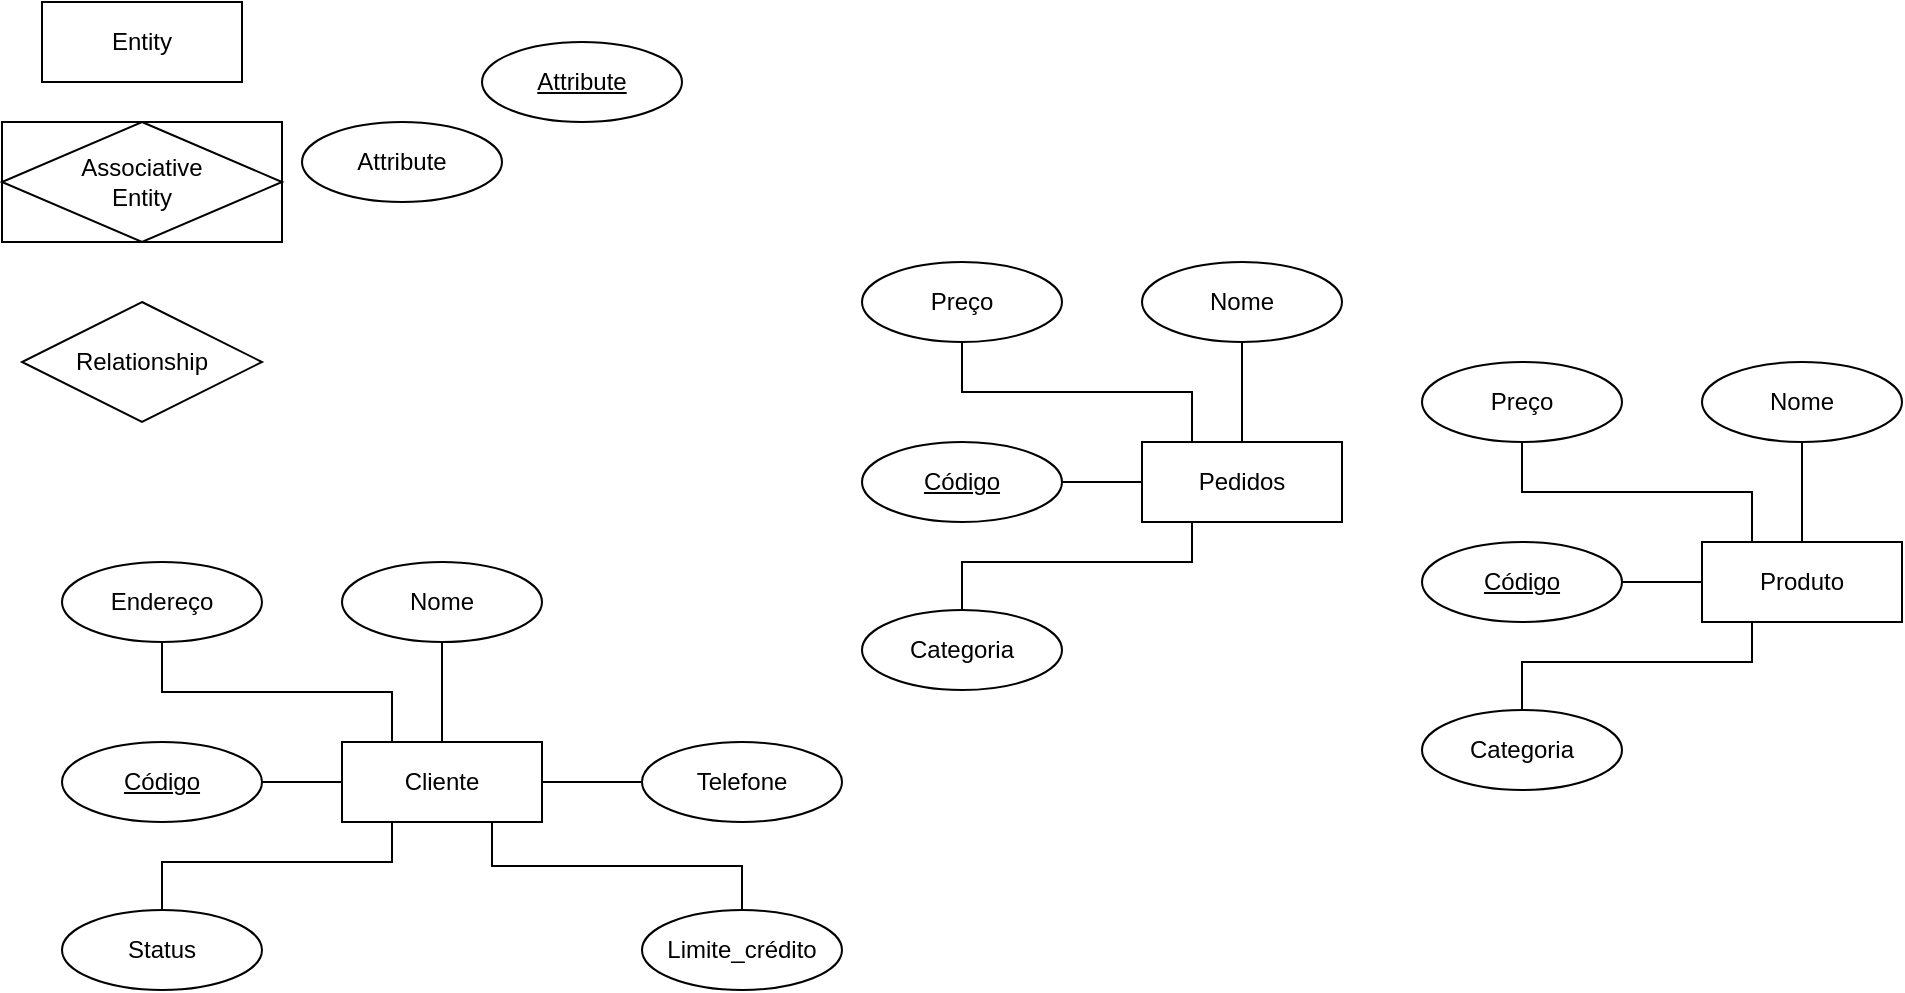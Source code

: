 <mxfile version="15.8.3" type="github">
  <diagram id="EmkjScnBPKMGXcVBKyCI" name="Page-1">
    <mxGraphModel dx="868" dy="496" grid="1" gridSize="10" guides="1" tooltips="1" connect="1" arrows="1" fold="1" page="1" pageScale="1" pageWidth="1169" pageHeight="827" math="0" shadow="0">
      <root>
        <mxCell id="0" />
        <mxCell id="1" parent="0" />
        <mxCell id="2Pvz_bqnGeRoUUYmAPV5-1" value="Relationship" style="shape=rhombus;perimeter=rhombusPerimeter;whiteSpace=wrap;html=1;align=center;" vertex="1" parent="1">
          <mxGeometry x="20" y="290" width="120" height="60" as="geometry" />
        </mxCell>
        <mxCell id="2Pvz_bqnGeRoUUYmAPV5-2" value="Attribute" style="ellipse;whiteSpace=wrap;html=1;align=center;" vertex="1" parent="1">
          <mxGeometry x="160" y="200" width="100" height="40" as="geometry" />
        </mxCell>
        <mxCell id="2Pvz_bqnGeRoUUYmAPV5-3" value="Entity" style="whiteSpace=wrap;html=1;align=center;" vertex="1" parent="1">
          <mxGeometry x="30" y="140" width="100" height="40" as="geometry" />
        </mxCell>
        <mxCell id="2Pvz_bqnGeRoUUYmAPV5-4" value="Associative&#xa;Entity" style="shape=associativeEntity;whiteSpace=wrap;html=1;align=center;" vertex="1" parent="1">
          <mxGeometry x="10" y="200" width="140" height="60" as="geometry" />
        </mxCell>
        <mxCell id="2Pvz_bqnGeRoUUYmAPV5-5" value="Attribute" style="ellipse;whiteSpace=wrap;html=1;align=center;fontStyle=4;" vertex="1" parent="1">
          <mxGeometry x="250" y="160" width="100" height="40" as="geometry" />
        </mxCell>
        <mxCell id="2Pvz_bqnGeRoUUYmAPV5-11" style="edgeStyle=orthogonalEdgeStyle;rounded=0;orthogonalLoop=1;jettySize=auto;html=1;exitX=0.5;exitY=0;exitDx=0;exitDy=0;entryX=0.5;entryY=1;entryDx=0;entryDy=0;endArrow=none;endFill=0;" edge="1" parent="1" source="2Pvz_bqnGeRoUUYmAPV5-6" target="2Pvz_bqnGeRoUUYmAPV5-7">
          <mxGeometry relative="1" as="geometry" />
        </mxCell>
        <mxCell id="2Pvz_bqnGeRoUUYmAPV5-13" style="edgeStyle=orthogonalEdgeStyle;rounded=0;orthogonalLoop=1;jettySize=auto;html=1;exitX=0;exitY=0.5;exitDx=0;exitDy=0;entryX=1;entryY=0.5;entryDx=0;entryDy=0;endArrow=none;endFill=0;" edge="1" parent="1" source="2Pvz_bqnGeRoUUYmAPV5-6" target="2Pvz_bqnGeRoUUYmAPV5-8">
          <mxGeometry relative="1" as="geometry" />
        </mxCell>
        <mxCell id="2Pvz_bqnGeRoUUYmAPV5-17" style="edgeStyle=orthogonalEdgeStyle;rounded=0;orthogonalLoop=1;jettySize=auto;html=1;exitX=0.25;exitY=1;exitDx=0;exitDy=0;entryX=0.5;entryY=0;entryDx=0;entryDy=0;endArrow=none;endFill=0;" edge="1" parent="1" source="2Pvz_bqnGeRoUUYmAPV5-6" target="2Pvz_bqnGeRoUUYmAPV5-9">
          <mxGeometry relative="1" as="geometry">
            <Array as="points">
              <mxPoint x="885" y="470" />
              <mxPoint x="770" y="470" />
            </Array>
          </mxGeometry>
        </mxCell>
        <mxCell id="2Pvz_bqnGeRoUUYmAPV5-6" value="Produto" style="whiteSpace=wrap;html=1;align=center;" vertex="1" parent="1">
          <mxGeometry x="860" y="410" width="100" height="40" as="geometry" />
        </mxCell>
        <mxCell id="2Pvz_bqnGeRoUUYmAPV5-7" value="Nome" style="ellipse;whiteSpace=wrap;html=1;align=center;" vertex="1" parent="1">
          <mxGeometry x="860" y="320" width="100" height="40" as="geometry" />
        </mxCell>
        <mxCell id="2Pvz_bqnGeRoUUYmAPV5-8" value="Código" style="ellipse;whiteSpace=wrap;html=1;align=center;fontStyle=4;" vertex="1" parent="1">
          <mxGeometry x="720" y="410" width="100" height="40" as="geometry" />
        </mxCell>
        <mxCell id="2Pvz_bqnGeRoUUYmAPV5-9" value="Categoria" style="ellipse;whiteSpace=wrap;html=1;align=center;" vertex="1" parent="1">
          <mxGeometry x="720" y="494" width="100" height="40" as="geometry" />
        </mxCell>
        <mxCell id="2Pvz_bqnGeRoUUYmAPV5-16" style="edgeStyle=orthogonalEdgeStyle;rounded=0;orthogonalLoop=1;jettySize=auto;html=1;exitX=0.5;exitY=1;exitDx=0;exitDy=0;entryX=0.25;entryY=0;entryDx=0;entryDy=0;endArrow=none;endFill=0;" edge="1" parent="1" source="2Pvz_bqnGeRoUUYmAPV5-10" target="2Pvz_bqnGeRoUUYmAPV5-6">
          <mxGeometry relative="1" as="geometry" />
        </mxCell>
        <mxCell id="2Pvz_bqnGeRoUUYmAPV5-10" value="Preço" style="ellipse;whiteSpace=wrap;html=1;align=center;" vertex="1" parent="1">
          <mxGeometry x="720" y="320" width="100" height="40" as="geometry" />
        </mxCell>
        <mxCell id="2Pvz_bqnGeRoUUYmAPV5-18" style="edgeStyle=orthogonalEdgeStyle;rounded=0;orthogonalLoop=1;jettySize=auto;html=1;exitX=0.5;exitY=0;exitDx=0;exitDy=0;entryX=0.5;entryY=1;entryDx=0;entryDy=0;endArrow=none;endFill=0;" edge="1" parent="1" source="2Pvz_bqnGeRoUUYmAPV5-21" target="2Pvz_bqnGeRoUUYmAPV5-22">
          <mxGeometry relative="1" as="geometry" />
        </mxCell>
        <mxCell id="2Pvz_bqnGeRoUUYmAPV5-19" style="edgeStyle=orthogonalEdgeStyle;rounded=0;orthogonalLoop=1;jettySize=auto;html=1;exitX=0;exitY=0.5;exitDx=0;exitDy=0;entryX=1;entryY=0.5;entryDx=0;entryDy=0;endArrow=none;endFill=0;" edge="1" parent="1" source="2Pvz_bqnGeRoUUYmAPV5-21" target="2Pvz_bqnGeRoUUYmAPV5-23">
          <mxGeometry relative="1" as="geometry" />
        </mxCell>
        <mxCell id="2Pvz_bqnGeRoUUYmAPV5-20" style="edgeStyle=orthogonalEdgeStyle;rounded=0;orthogonalLoop=1;jettySize=auto;html=1;exitX=0.25;exitY=1;exitDx=0;exitDy=0;entryX=0.5;entryY=0;entryDx=0;entryDy=0;endArrow=none;endFill=0;" edge="1" parent="1" source="2Pvz_bqnGeRoUUYmAPV5-21" target="2Pvz_bqnGeRoUUYmAPV5-24">
          <mxGeometry relative="1" as="geometry">
            <Array as="points">
              <mxPoint x="205" y="570" />
              <mxPoint x="90" y="570" />
            </Array>
          </mxGeometry>
        </mxCell>
        <mxCell id="2Pvz_bqnGeRoUUYmAPV5-32" style="edgeStyle=orthogonalEdgeStyle;rounded=0;orthogonalLoop=1;jettySize=auto;html=1;exitX=0.75;exitY=1;exitDx=0;exitDy=0;entryX=0.5;entryY=0;entryDx=0;entryDy=0;endArrow=none;endFill=0;" edge="1" parent="1" source="2Pvz_bqnGeRoUUYmAPV5-21" target="2Pvz_bqnGeRoUUYmAPV5-30">
          <mxGeometry relative="1" as="geometry" />
        </mxCell>
        <mxCell id="2Pvz_bqnGeRoUUYmAPV5-21" value="Cliente" style="whiteSpace=wrap;html=1;align=center;" vertex="1" parent="1">
          <mxGeometry x="180" y="510" width="100" height="40" as="geometry" />
        </mxCell>
        <mxCell id="2Pvz_bqnGeRoUUYmAPV5-22" value="Nome" style="ellipse;whiteSpace=wrap;html=1;align=center;" vertex="1" parent="1">
          <mxGeometry x="180" y="420" width="100" height="40" as="geometry" />
        </mxCell>
        <mxCell id="2Pvz_bqnGeRoUUYmAPV5-23" value="Código" style="ellipse;whiteSpace=wrap;html=1;align=center;fontStyle=4;" vertex="1" parent="1">
          <mxGeometry x="40" y="510" width="100" height="40" as="geometry" />
        </mxCell>
        <mxCell id="2Pvz_bqnGeRoUUYmAPV5-24" value="Status" style="ellipse;whiteSpace=wrap;html=1;align=center;" vertex="1" parent="1">
          <mxGeometry x="40" y="594" width="100" height="40" as="geometry" />
        </mxCell>
        <mxCell id="2Pvz_bqnGeRoUUYmAPV5-25" style="edgeStyle=orthogonalEdgeStyle;rounded=0;orthogonalLoop=1;jettySize=auto;html=1;exitX=0.5;exitY=1;exitDx=0;exitDy=0;entryX=0.25;entryY=0;entryDx=0;entryDy=0;endArrow=none;endFill=0;" edge="1" parent="1" source="2Pvz_bqnGeRoUUYmAPV5-26" target="2Pvz_bqnGeRoUUYmAPV5-21">
          <mxGeometry relative="1" as="geometry" />
        </mxCell>
        <mxCell id="2Pvz_bqnGeRoUUYmAPV5-26" value="Endereço" style="ellipse;whiteSpace=wrap;html=1;align=center;" vertex="1" parent="1">
          <mxGeometry x="40" y="420" width="100" height="40" as="geometry" />
        </mxCell>
        <mxCell id="2Pvz_bqnGeRoUUYmAPV5-29" style="edgeStyle=orthogonalEdgeStyle;rounded=0;orthogonalLoop=1;jettySize=auto;html=1;exitX=0;exitY=0.5;exitDx=0;exitDy=0;entryX=1;entryY=0.5;entryDx=0;entryDy=0;endArrow=none;endFill=0;" edge="1" parent="1" source="2Pvz_bqnGeRoUUYmAPV5-27" target="2Pvz_bqnGeRoUUYmAPV5-21">
          <mxGeometry relative="1" as="geometry" />
        </mxCell>
        <mxCell id="2Pvz_bqnGeRoUUYmAPV5-27" value="Telefone" style="ellipse;whiteSpace=wrap;html=1;align=center;" vertex="1" parent="1">
          <mxGeometry x="330" y="510" width="100" height="40" as="geometry" />
        </mxCell>
        <mxCell id="2Pvz_bqnGeRoUUYmAPV5-30" value="Limite_crédito" style="ellipse;whiteSpace=wrap;html=1;align=center;" vertex="1" parent="1">
          <mxGeometry x="330" y="594" width="100" height="40" as="geometry" />
        </mxCell>
        <mxCell id="2Pvz_bqnGeRoUUYmAPV5-33" style="edgeStyle=orthogonalEdgeStyle;rounded=0;orthogonalLoop=1;jettySize=auto;html=1;exitX=0.5;exitY=0;exitDx=0;exitDy=0;entryX=0.5;entryY=1;entryDx=0;entryDy=0;endArrow=none;endFill=0;" edge="1" parent="1" source="2Pvz_bqnGeRoUUYmAPV5-36" target="2Pvz_bqnGeRoUUYmAPV5-37">
          <mxGeometry relative="1" as="geometry" />
        </mxCell>
        <mxCell id="2Pvz_bqnGeRoUUYmAPV5-34" style="edgeStyle=orthogonalEdgeStyle;rounded=0;orthogonalLoop=1;jettySize=auto;html=1;exitX=0;exitY=0.5;exitDx=0;exitDy=0;entryX=1;entryY=0.5;entryDx=0;entryDy=0;endArrow=none;endFill=0;" edge="1" parent="1" source="2Pvz_bqnGeRoUUYmAPV5-36" target="2Pvz_bqnGeRoUUYmAPV5-38">
          <mxGeometry relative="1" as="geometry" />
        </mxCell>
        <mxCell id="2Pvz_bqnGeRoUUYmAPV5-35" style="edgeStyle=orthogonalEdgeStyle;rounded=0;orthogonalLoop=1;jettySize=auto;html=1;exitX=0.25;exitY=1;exitDx=0;exitDy=0;entryX=0.5;entryY=0;entryDx=0;entryDy=0;endArrow=none;endFill=0;" edge="1" parent="1" source="2Pvz_bqnGeRoUUYmAPV5-36" target="2Pvz_bqnGeRoUUYmAPV5-39">
          <mxGeometry relative="1" as="geometry">
            <Array as="points">
              <mxPoint x="605" y="420" />
              <mxPoint x="490" y="420" />
            </Array>
          </mxGeometry>
        </mxCell>
        <mxCell id="2Pvz_bqnGeRoUUYmAPV5-36" value="Pedidos" style="whiteSpace=wrap;html=1;align=center;" vertex="1" parent="1">
          <mxGeometry x="580" y="360" width="100" height="40" as="geometry" />
        </mxCell>
        <mxCell id="2Pvz_bqnGeRoUUYmAPV5-37" value="Nome" style="ellipse;whiteSpace=wrap;html=1;align=center;" vertex="1" parent="1">
          <mxGeometry x="580" y="270" width="100" height="40" as="geometry" />
        </mxCell>
        <mxCell id="2Pvz_bqnGeRoUUYmAPV5-38" value="Código" style="ellipse;whiteSpace=wrap;html=1;align=center;fontStyle=4;" vertex="1" parent="1">
          <mxGeometry x="440" y="360" width="100" height="40" as="geometry" />
        </mxCell>
        <mxCell id="2Pvz_bqnGeRoUUYmAPV5-39" value="Categoria" style="ellipse;whiteSpace=wrap;html=1;align=center;" vertex="1" parent="1">
          <mxGeometry x="440" y="444" width="100" height="40" as="geometry" />
        </mxCell>
        <mxCell id="2Pvz_bqnGeRoUUYmAPV5-40" style="edgeStyle=orthogonalEdgeStyle;rounded=0;orthogonalLoop=1;jettySize=auto;html=1;exitX=0.5;exitY=1;exitDx=0;exitDy=0;entryX=0.25;entryY=0;entryDx=0;entryDy=0;endArrow=none;endFill=0;" edge="1" parent="1" source="2Pvz_bqnGeRoUUYmAPV5-41" target="2Pvz_bqnGeRoUUYmAPV5-36">
          <mxGeometry relative="1" as="geometry" />
        </mxCell>
        <mxCell id="2Pvz_bqnGeRoUUYmAPV5-41" value="Preço" style="ellipse;whiteSpace=wrap;html=1;align=center;" vertex="1" parent="1">
          <mxGeometry x="440" y="270" width="100" height="40" as="geometry" />
        </mxCell>
      </root>
    </mxGraphModel>
  </diagram>
</mxfile>
